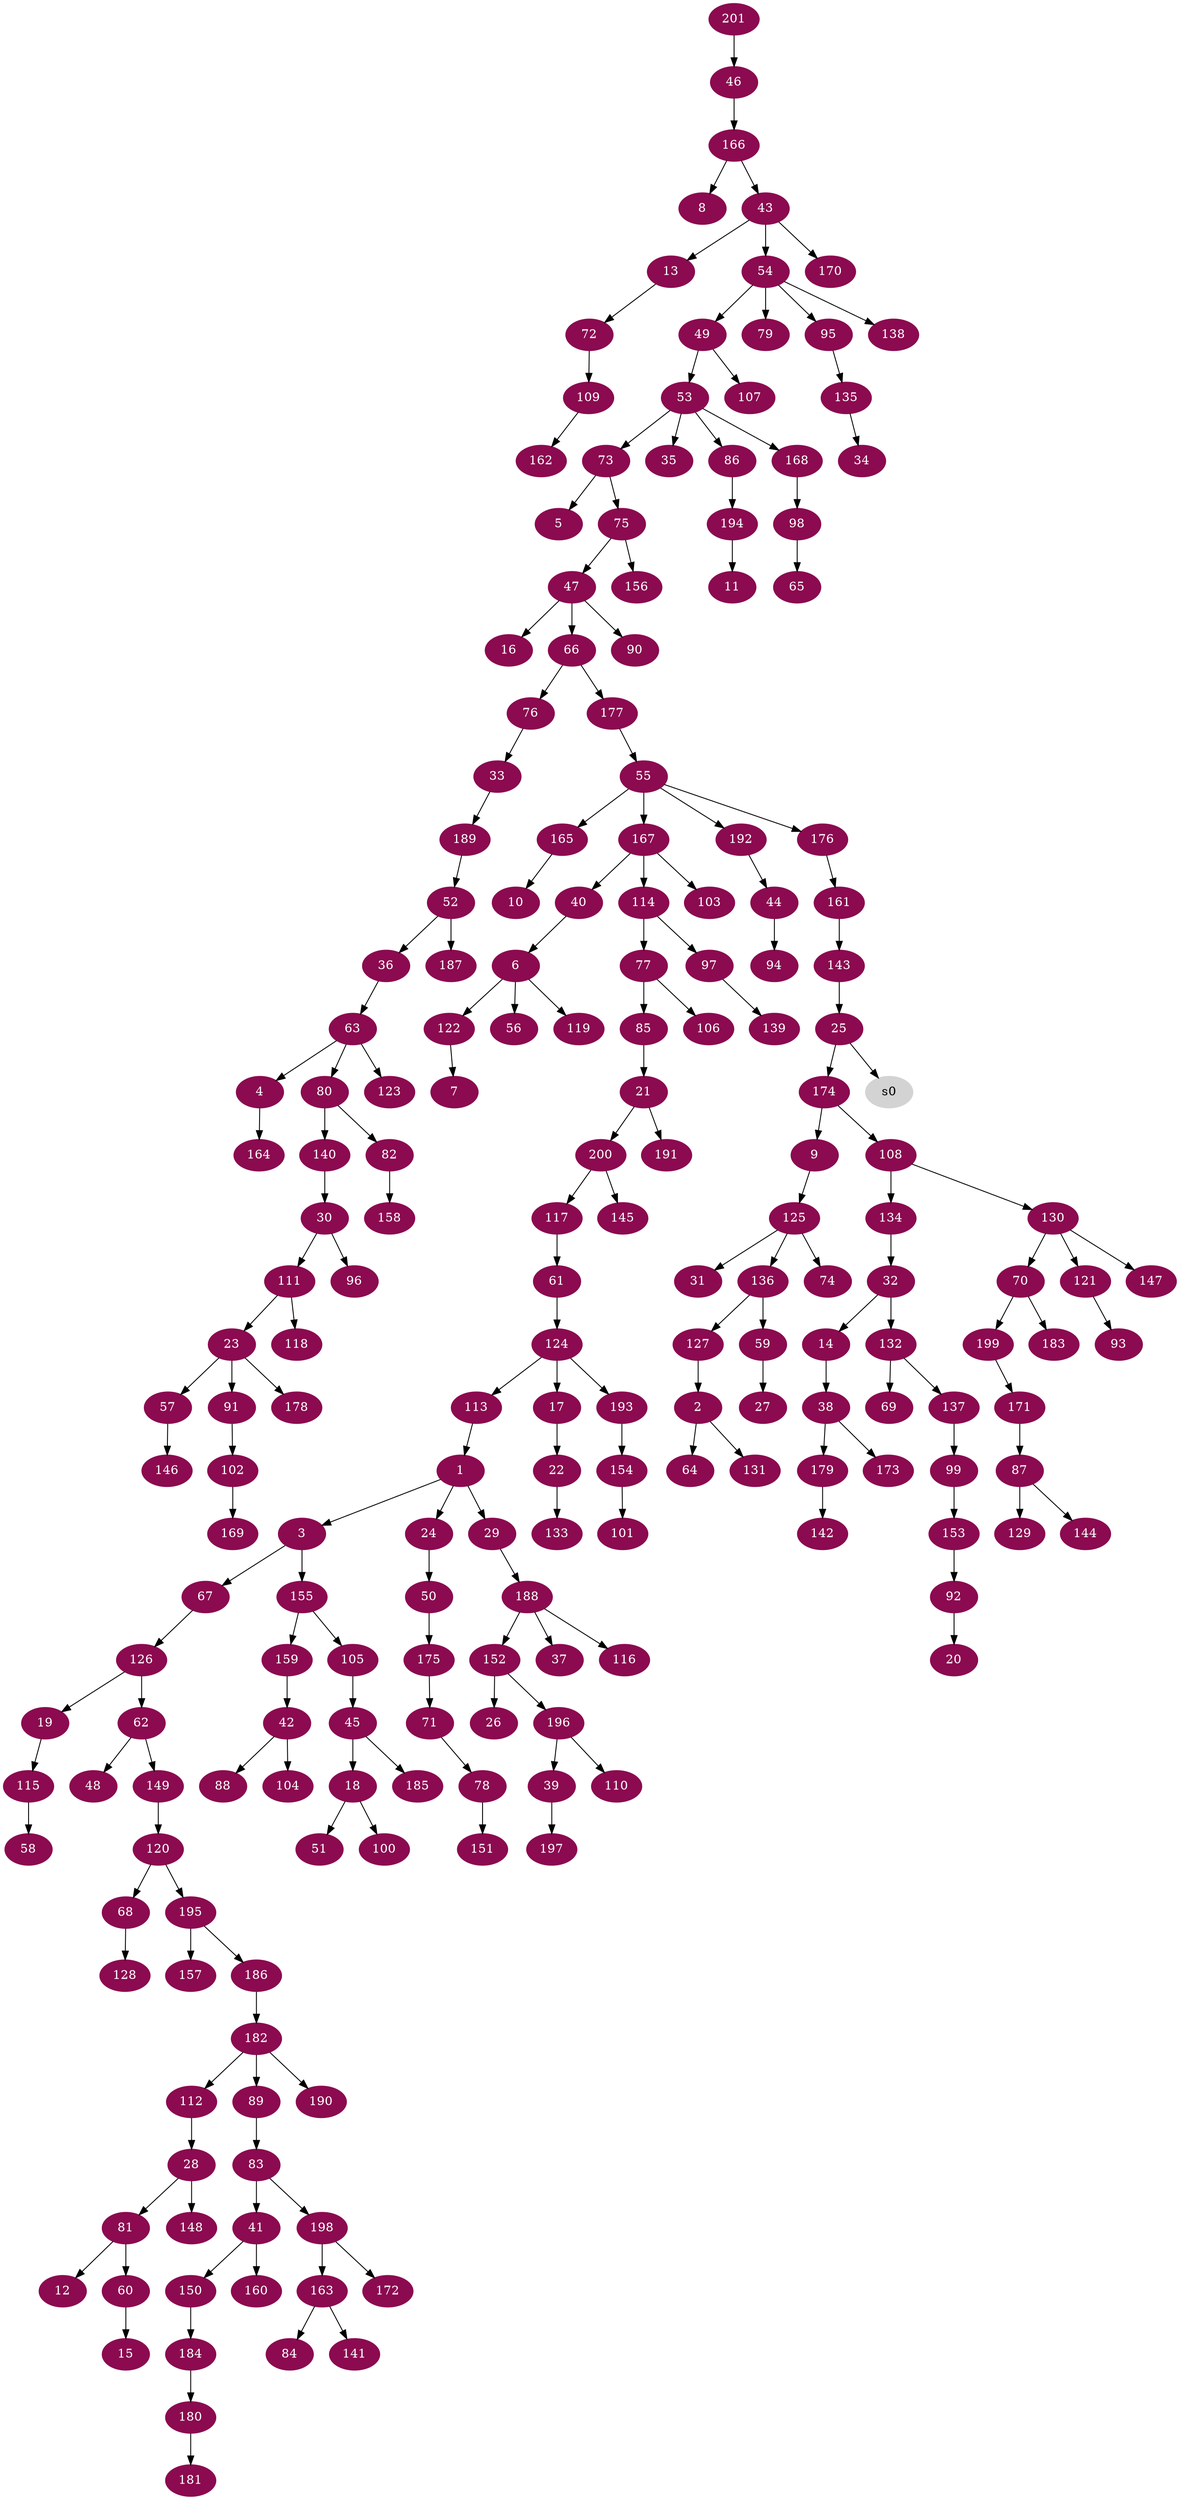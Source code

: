 digraph G {
node [color=deeppink4, style=filled, fontcolor=white];
113 -> 1;
127 -> 2;
1 -> 3;
63 -> 4;
73 -> 5;
40 -> 6;
122 -> 7;
166 -> 8;
174 -> 9;
165 -> 10;
194 -> 11;
81 -> 12;
43 -> 13;
32 -> 14;
60 -> 15;
47 -> 16;
124 -> 17;
45 -> 18;
126 -> 19;
92 -> 20;
85 -> 21;
17 -> 22;
111 -> 23;
1 -> 24;
143 -> 25;
152 -> 26;
59 -> 27;
112 -> 28;
1 -> 29;
140 -> 30;
125 -> 31;
134 -> 32;
76 -> 33;
135 -> 34;
53 -> 35;
52 -> 36;
188 -> 37;
14 -> 38;
196 -> 39;
167 -> 40;
83 -> 41;
159 -> 42;
166 -> 43;
192 -> 44;
105 -> 45;
201 -> 46;
75 -> 47;
62 -> 48;
54 -> 49;
24 -> 50;
18 -> 51;
189 -> 52;
49 -> 53;
43 -> 54;
177 -> 55;
6 -> 56;
23 -> 57;
115 -> 58;
136 -> 59;
81 -> 60;
117 -> 61;
126 -> 62;
36 -> 63;
2 -> 64;
98 -> 65;
47 -> 66;
3 -> 67;
120 -> 68;
132 -> 69;
130 -> 70;
175 -> 71;
13 -> 72;
53 -> 73;
125 -> 74;
73 -> 75;
66 -> 76;
114 -> 77;
71 -> 78;
54 -> 79;
63 -> 80;
28 -> 81;
80 -> 82;
89 -> 83;
163 -> 84;
77 -> 85;
53 -> 86;
171 -> 87;
42 -> 88;
182 -> 89;
47 -> 90;
23 -> 91;
153 -> 92;
121 -> 93;
44 -> 94;
54 -> 95;
30 -> 96;
114 -> 97;
168 -> 98;
137 -> 99;
18 -> 100;
154 -> 101;
91 -> 102;
167 -> 103;
42 -> 104;
155 -> 105;
77 -> 106;
49 -> 107;
174 -> 108;
72 -> 109;
196 -> 110;
30 -> 111;
182 -> 112;
124 -> 113;
167 -> 114;
19 -> 115;
188 -> 116;
200 -> 117;
111 -> 118;
6 -> 119;
149 -> 120;
130 -> 121;
6 -> 122;
63 -> 123;
61 -> 124;
9 -> 125;
67 -> 126;
136 -> 127;
68 -> 128;
87 -> 129;
108 -> 130;
2 -> 131;
32 -> 132;
22 -> 133;
108 -> 134;
95 -> 135;
125 -> 136;
132 -> 137;
54 -> 138;
97 -> 139;
80 -> 140;
163 -> 141;
179 -> 142;
161 -> 143;
87 -> 144;
200 -> 145;
57 -> 146;
130 -> 147;
28 -> 148;
62 -> 149;
41 -> 150;
78 -> 151;
188 -> 152;
99 -> 153;
193 -> 154;
3 -> 155;
75 -> 156;
195 -> 157;
82 -> 158;
155 -> 159;
41 -> 160;
176 -> 161;
109 -> 162;
198 -> 163;
4 -> 164;
55 -> 165;
46 -> 166;
55 -> 167;
53 -> 168;
102 -> 169;
43 -> 170;
199 -> 171;
198 -> 172;
38 -> 173;
25 -> 174;
50 -> 175;
55 -> 176;
66 -> 177;
23 -> 178;
38 -> 179;
184 -> 180;
180 -> 181;
186 -> 182;
70 -> 183;
150 -> 184;
45 -> 185;
195 -> 186;
52 -> 187;
29 -> 188;
33 -> 189;
182 -> 190;
21 -> 191;
55 -> 192;
124 -> 193;
86 -> 194;
120 -> 195;
152 -> 196;
39 -> 197;
83 -> 198;
70 -> 199;
21 -> 200;
node [color=lightgrey, style=filled, fontcolor=black];
25 -> s0;
}
